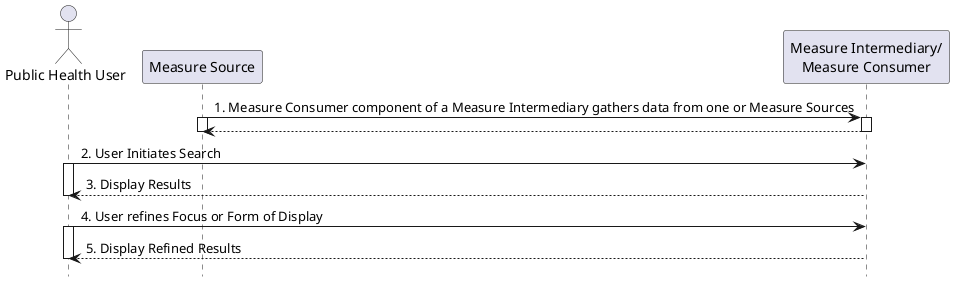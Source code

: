 @startuml
hide footbox

actor "Public Health User"
participant "Measure Source" as MeasureSource
participant "Measure Intermediary/\nMeasure Consumer" as MeasureIntermediary


"MeasureSource" -> "MeasureIntermediary" : 1. Measure Consumer component of a Measure Intermediary gathers data from one or Measure Sources
activate "MeasureIntermediary"
activate "MeasureSource"
return
deactivate "MeasureSource"

"Public Health User" -> "MeasureIntermediary" : 2. User Initiates Search
activate "Public Health User"
"MeasureIntermediary" --> "Public Health User" : 3. Display Results
deactivate "Public Health User"

"Public Health User" -> "MeasureIntermediary" : 4. User refines Focus or Form of Display

activate "Public Health User"

"MeasureIntermediary" --> "Public Health User" : 5. Display Refined Results

deactivate "Public Health User"
deactivate "MeasureIntermediary"
@enduml
